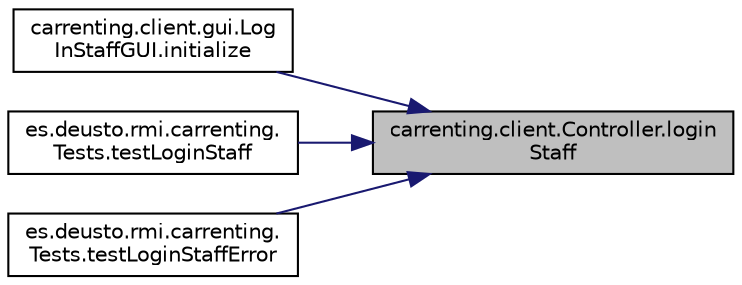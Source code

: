 digraph "carrenting.client.Controller.loginStaff"
{
 // LATEX_PDF_SIZE
  edge [fontname="Helvetica",fontsize="10",labelfontname="Helvetica",labelfontsize="10"];
  node [fontname="Helvetica",fontsize="10",shape=record];
  rankdir="RL";
  Node199 [label="carrenting.client.Controller.login\lStaff",height=0.2,width=0.4,color="black", fillcolor="grey75", style="filled", fontcolor="black",tooltip=" "];
  Node199 -> Node200 [dir="back",color="midnightblue",fontsize="10",style="solid",fontname="Helvetica"];
  Node200 [label="carrenting.client.gui.Log\lInStaffGUI.initialize",height=0.2,width=0.4,color="black", fillcolor="white", style="filled",URL="$classcarrenting_1_1client_1_1gui_1_1_log_in_staff_g_u_i.html#a47b35e476216e26fe89235fee12150e1",tooltip=" "];
  Node199 -> Node201 [dir="back",color="midnightblue",fontsize="10",style="solid",fontname="Helvetica"];
  Node201 [label="es.deusto.rmi.carrenting.\lTests.testLoginStaff",height=0.2,width=0.4,color="black", fillcolor="white", style="filled",URL="$classes_1_1deusto_1_1rmi_1_1carrenting_1_1_tests.html#ac0024402892b0be0c6a7e214c8594f82",tooltip=" "];
  Node199 -> Node202 [dir="back",color="midnightblue",fontsize="10",style="solid",fontname="Helvetica"];
  Node202 [label="es.deusto.rmi.carrenting.\lTests.testLoginStaffError",height=0.2,width=0.4,color="black", fillcolor="white", style="filled",URL="$classes_1_1deusto_1_1rmi_1_1carrenting_1_1_tests.html#abbbf71ff6de221e44322d4474636cca9",tooltip=" "];
}
